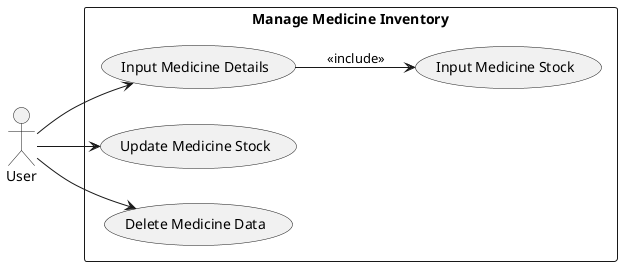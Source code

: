 @startuml
left to right direction
actor "User" as U
rectangle "Manage Medicine Inventory" as Rem {
  usecase "Input Medicine Details" as UC1
  usecase "Input Medicine Stock" as UC2
  usecase "Update Medicine Stock" as UC3
  usecase "Delete Medicine Data" as UC4
}
U --> UC1
U --> UC3
U --> UC4
UC1 --> UC2 : <<include>>
@enduml